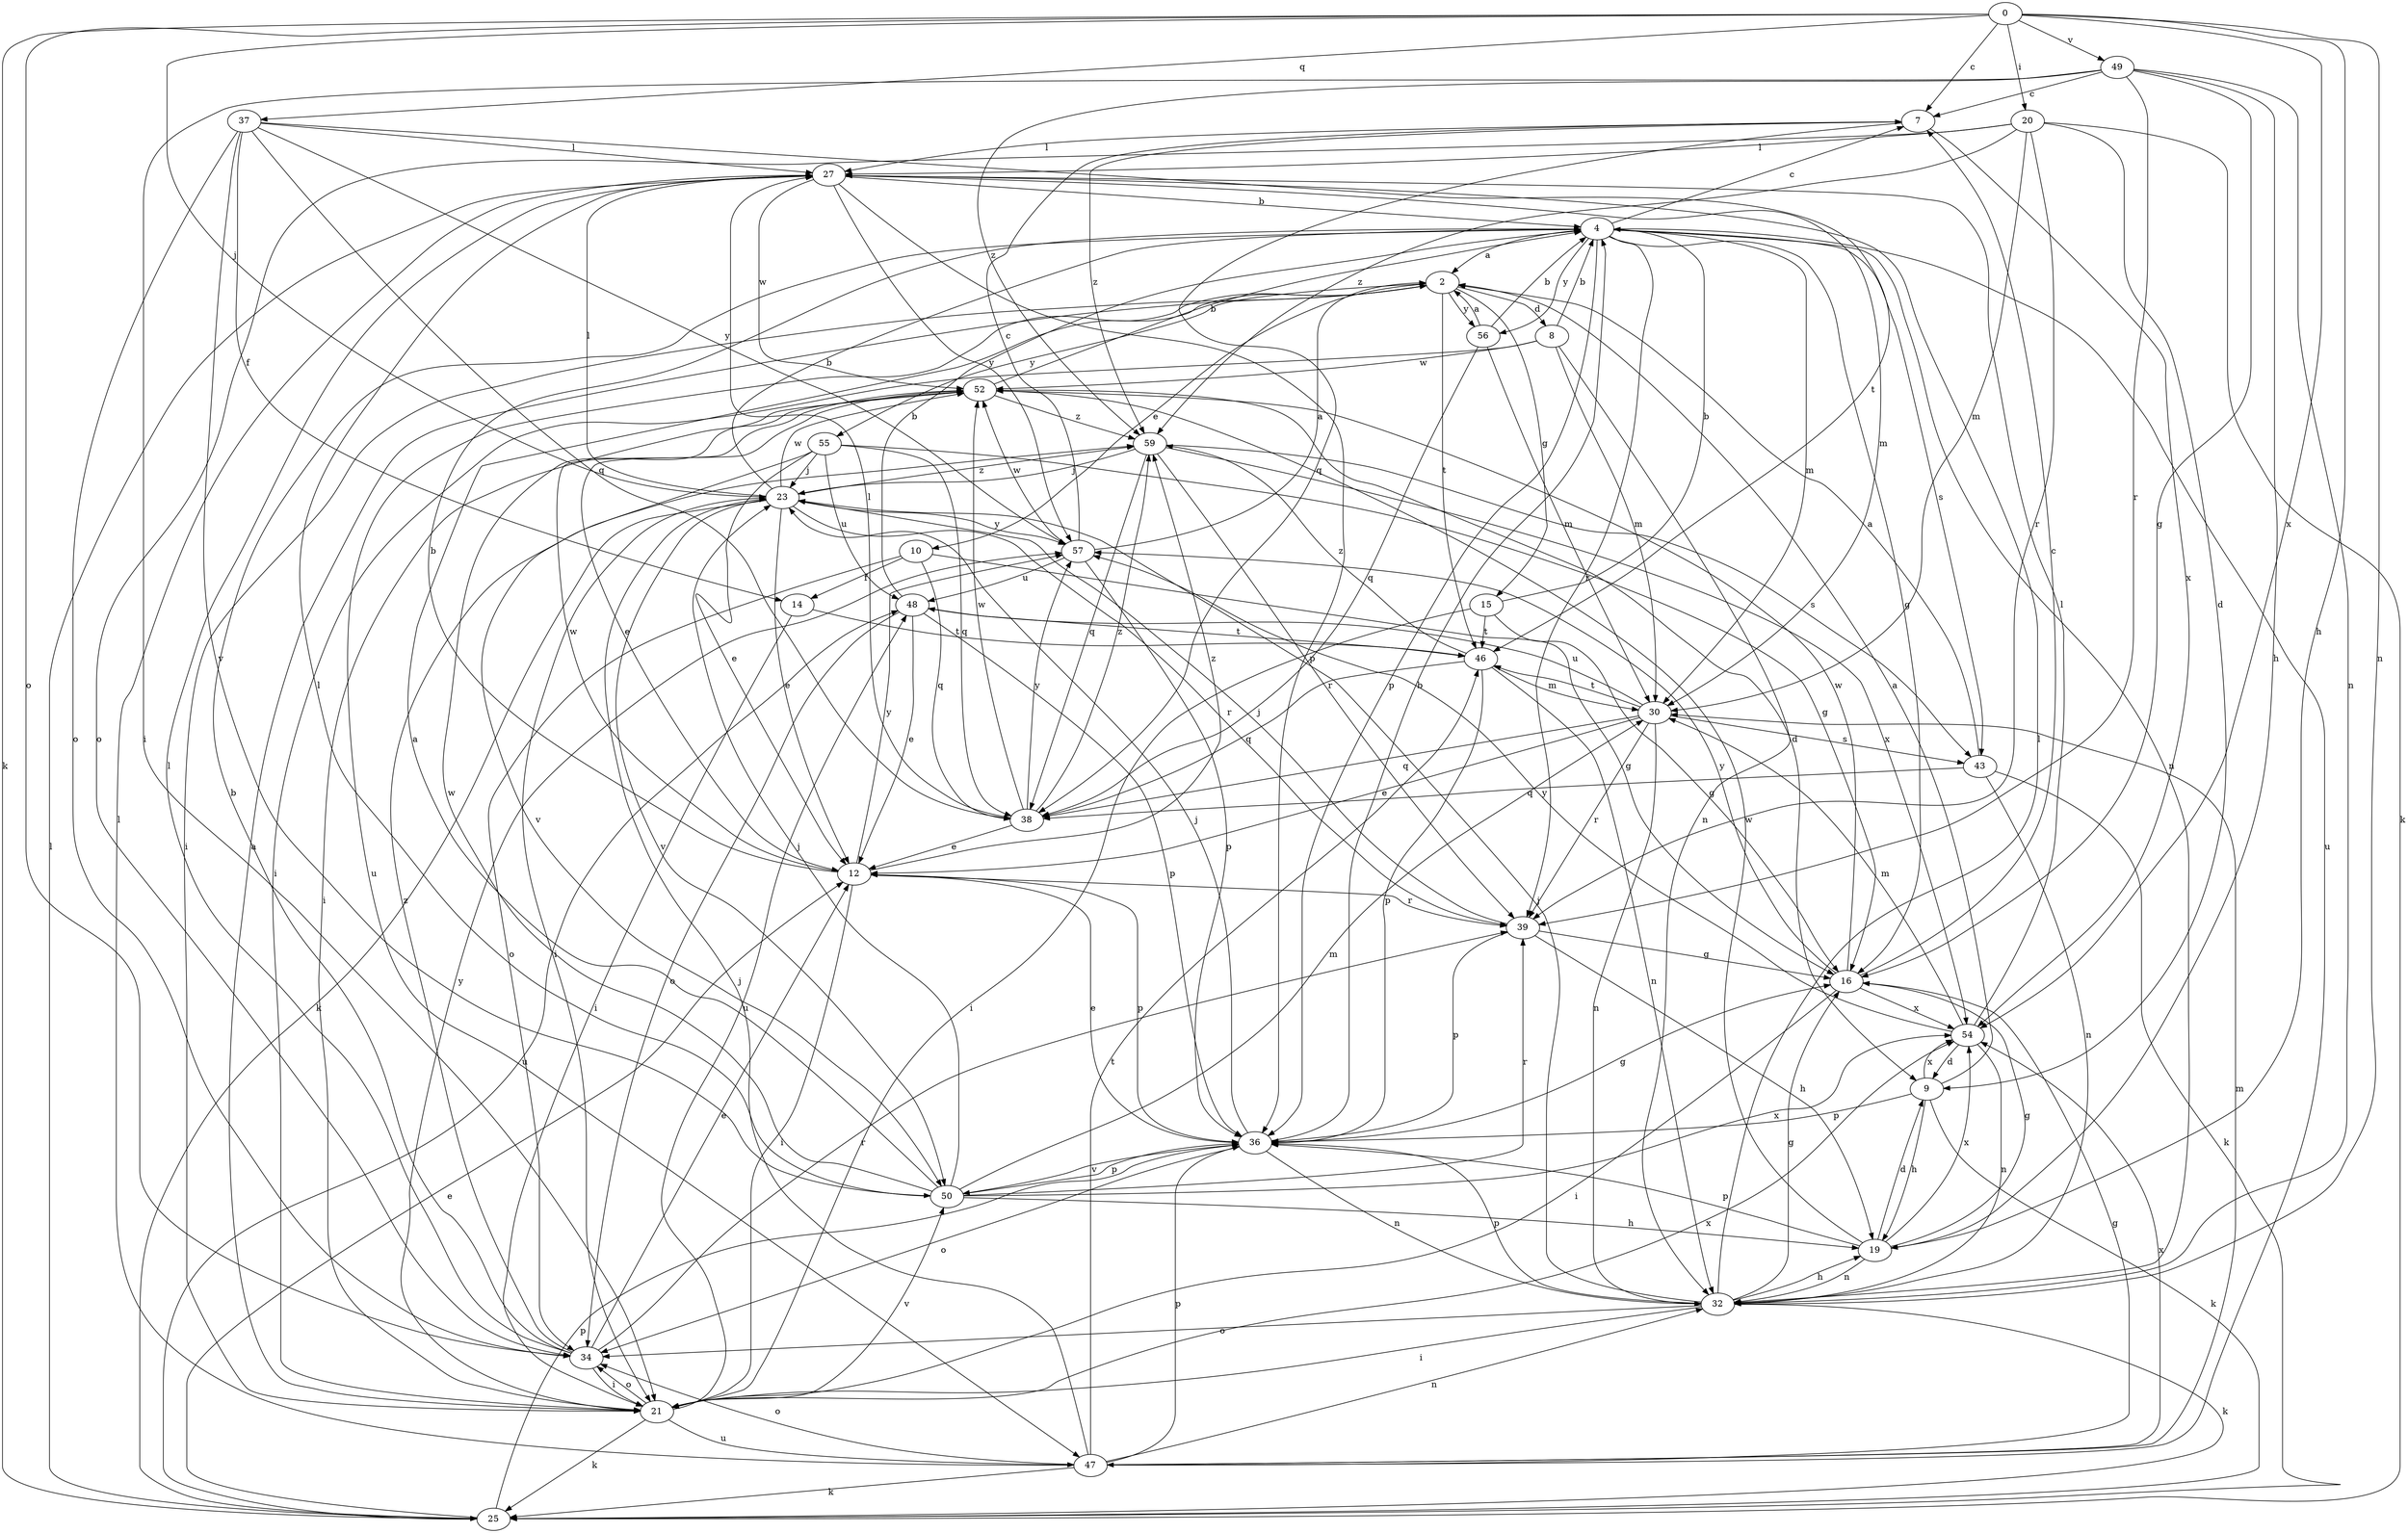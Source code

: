 strict digraph  {
0;
2;
4;
7;
8;
9;
10;
12;
14;
15;
16;
19;
20;
21;
23;
25;
27;
30;
32;
34;
36;
37;
38;
39;
43;
46;
47;
48;
49;
50;
52;
54;
55;
56;
57;
59;
0 -> 7  [label=c];
0 -> 19  [label=h];
0 -> 20  [label=i];
0 -> 23  [label=j];
0 -> 25  [label=k];
0 -> 32  [label=n];
0 -> 34  [label=o];
0 -> 37  [label=q];
0 -> 49  [label=v];
0 -> 54  [label=x];
2 -> 8  [label=d];
2 -> 10  [label=e];
2 -> 15  [label=g];
2 -> 21  [label=i];
2 -> 46  [label=t];
2 -> 47  [label=u];
2 -> 55  [label=y];
2 -> 56  [label=y];
4 -> 2  [label=a];
4 -> 7  [label=c];
4 -> 16  [label=g];
4 -> 30  [label=m];
4 -> 32  [label=n];
4 -> 36  [label=p];
4 -> 39  [label=r];
4 -> 43  [label=s];
4 -> 47  [label=u];
4 -> 56  [label=y];
7 -> 27  [label=l];
7 -> 38  [label=q];
7 -> 54  [label=x];
7 -> 59  [label=z];
8 -> 4  [label=b];
8 -> 21  [label=i];
8 -> 30  [label=m];
8 -> 32  [label=n];
8 -> 52  [label=w];
9 -> 2  [label=a];
9 -> 19  [label=h];
9 -> 25  [label=k];
9 -> 36  [label=p];
9 -> 54  [label=x];
10 -> 14  [label=f];
10 -> 16  [label=g];
10 -> 34  [label=o];
10 -> 38  [label=q];
12 -> 4  [label=b];
12 -> 21  [label=i];
12 -> 36  [label=p];
12 -> 39  [label=r];
12 -> 52  [label=w];
12 -> 57  [label=y];
12 -> 59  [label=z];
14 -> 21  [label=i];
14 -> 46  [label=t];
15 -> 4  [label=b];
15 -> 16  [label=g];
15 -> 21  [label=i];
15 -> 46  [label=t];
16 -> 7  [label=c];
16 -> 21  [label=i];
16 -> 52  [label=w];
16 -> 54  [label=x];
16 -> 57  [label=y];
19 -> 9  [label=d];
19 -> 16  [label=g];
19 -> 32  [label=n];
19 -> 36  [label=p];
19 -> 52  [label=w];
19 -> 54  [label=x];
20 -> 9  [label=d];
20 -> 25  [label=k];
20 -> 27  [label=l];
20 -> 30  [label=m];
20 -> 34  [label=o];
20 -> 39  [label=r];
20 -> 59  [label=z];
21 -> 2  [label=a];
21 -> 25  [label=k];
21 -> 34  [label=o];
21 -> 47  [label=u];
21 -> 48  [label=u];
21 -> 50  [label=v];
21 -> 54  [label=x];
21 -> 57  [label=y];
23 -> 4  [label=b];
23 -> 12  [label=e];
23 -> 21  [label=i];
23 -> 25  [label=k];
23 -> 27  [label=l];
23 -> 39  [label=r];
23 -> 50  [label=v];
23 -> 52  [label=w];
23 -> 57  [label=y];
23 -> 59  [label=z];
25 -> 12  [label=e];
25 -> 27  [label=l];
25 -> 36  [label=p];
25 -> 48  [label=u];
27 -> 4  [label=b];
27 -> 30  [label=m];
27 -> 36  [label=p];
27 -> 52  [label=w];
27 -> 57  [label=y];
30 -> 12  [label=e];
30 -> 32  [label=n];
30 -> 38  [label=q];
30 -> 39  [label=r];
30 -> 43  [label=s];
30 -> 46  [label=t];
30 -> 48  [label=u];
32 -> 16  [label=g];
32 -> 19  [label=h];
32 -> 21  [label=i];
32 -> 23  [label=j];
32 -> 25  [label=k];
32 -> 27  [label=l];
32 -> 34  [label=o];
32 -> 36  [label=p];
34 -> 4  [label=b];
34 -> 12  [label=e];
34 -> 21  [label=i];
34 -> 27  [label=l];
34 -> 39  [label=r];
34 -> 59  [label=z];
36 -> 4  [label=b];
36 -> 12  [label=e];
36 -> 16  [label=g];
36 -> 23  [label=j];
36 -> 32  [label=n];
36 -> 34  [label=o];
36 -> 50  [label=v];
37 -> 14  [label=f];
37 -> 27  [label=l];
37 -> 34  [label=o];
37 -> 38  [label=q];
37 -> 46  [label=t];
37 -> 50  [label=v];
37 -> 57  [label=y];
38 -> 12  [label=e];
38 -> 27  [label=l];
38 -> 52  [label=w];
38 -> 57  [label=y];
38 -> 59  [label=z];
39 -> 16  [label=g];
39 -> 19  [label=h];
39 -> 23  [label=j];
39 -> 36  [label=p];
43 -> 2  [label=a];
43 -> 25  [label=k];
43 -> 32  [label=n];
43 -> 38  [label=q];
46 -> 30  [label=m];
46 -> 32  [label=n];
46 -> 36  [label=p];
46 -> 38  [label=q];
46 -> 59  [label=z];
47 -> 16  [label=g];
47 -> 23  [label=j];
47 -> 25  [label=k];
47 -> 27  [label=l];
47 -> 30  [label=m];
47 -> 32  [label=n];
47 -> 34  [label=o];
47 -> 36  [label=p];
47 -> 46  [label=t];
47 -> 54  [label=x];
48 -> 4  [label=b];
48 -> 12  [label=e];
48 -> 34  [label=o];
48 -> 36  [label=p];
48 -> 46  [label=t];
49 -> 7  [label=c];
49 -> 16  [label=g];
49 -> 19  [label=h];
49 -> 21  [label=i];
49 -> 32  [label=n];
49 -> 39  [label=r];
49 -> 59  [label=z];
50 -> 2  [label=a];
50 -> 19  [label=h];
50 -> 23  [label=j];
50 -> 27  [label=l];
50 -> 30  [label=m];
50 -> 36  [label=p];
50 -> 39  [label=r];
50 -> 52  [label=w];
50 -> 54  [label=x];
52 -> 4  [label=b];
52 -> 9  [label=d];
52 -> 12  [label=e];
52 -> 21  [label=i];
52 -> 59  [label=z];
54 -> 9  [label=d];
54 -> 27  [label=l];
54 -> 30  [label=m];
54 -> 32  [label=n];
54 -> 57  [label=y];
55 -> 12  [label=e];
55 -> 16  [label=g];
55 -> 23  [label=j];
55 -> 38  [label=q];
55 -> 48  [label=u];
55 -> 50  [label=v];
56 -> 2  [label=a];
56 -> 4  [label=b];
56 -> 30  [label=m];
56 -> 38  [label=q];
57 -> 2  [label=a];
57 -> 7  [label=c];
57 -> 36  [label=p];
57 -> 48  [label=u];
57 -> 52  [label=w];
59 -> 23  [label=j];
59 -> 38  [label=q];
59 -> 39  [label=r];
59 -> 43  [label=s];
59 -> 54  [label=x];
}
